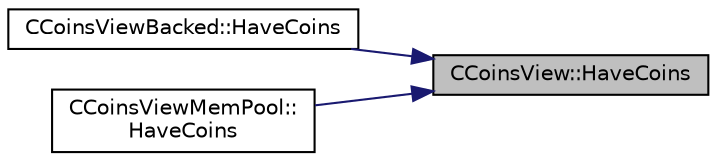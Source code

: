 digraph "CCoinsView::HaveCoins"
{
 // LATEX_PDF_SIZE
  edge [fontname="Helvetica",fontsize="10",labelfontname="Helvetica",labelfontsize="10"];
  node [fontname="Helvetica",fontsize="10",shape=record];
  rankdir="RL";
  Node5 [label="CCoinsView::HaveCoins",height=0.2,width=0.4,color="black", fillcolor="grey75", style="filled", fontcolor="black",tooltip=" "];
  Node5 -> Node6 [dir="back",color="midnightblue",fontsize="10",style="solid",fontname="Helvetica"];
  Node6 [label="CCoinsViewBacked::HaveCoins",height=0.2,width=0.4,color="black", fillcolor="white", style="filled",URL="$class_c_coins_view_backed.html#ad49041658bdec807d556e080476e6543",tooltip=" "];
  Node5 -> Node7 [dir="back",color="midnightblue",fontsize="10",style="solid",fontname="Helvetica"];
  Node7 [label="CCoinsViewMemPool::\lHaveCoins",height=0.2,width=0.4,color="black", fillcolor="white", style="filled",URL="$class_c_coins_view_mem_pool.html#a2c5900448dc5570053060686ad1f014b",tooltip=" "];
}
